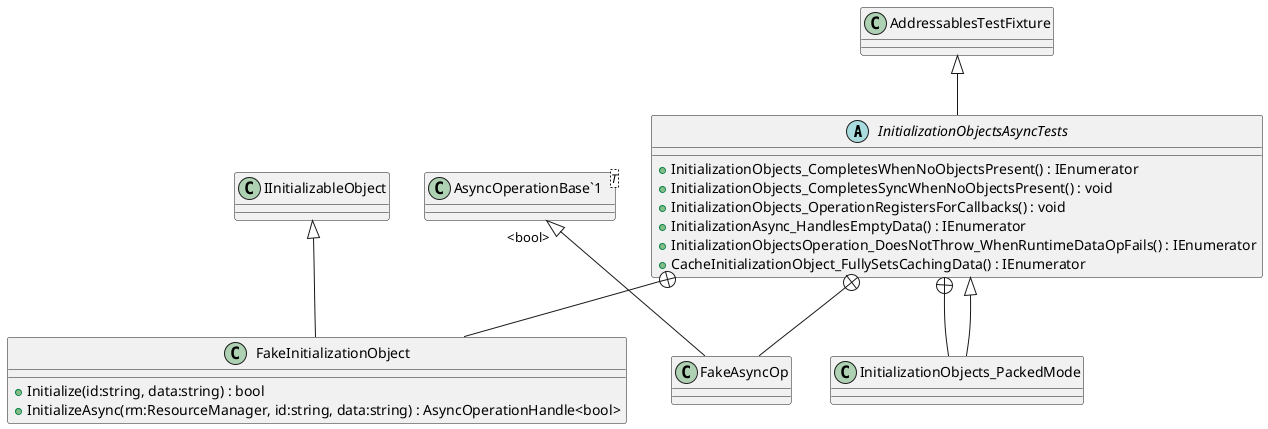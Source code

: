 @startuml
abstract class InitializationObjectsAsyncTests {
    + InitializationObjects_CompletesWhenNoObjectsPresent() : IEnumerator
    + InitializationObjects_CompletesSyncWhenNoObjectsPresent() : void
    + InitializationObjects_OperationRegistersForCallbacks() : void
    + InitializationAsync_HandlesEmptyData() : IEnumerator
    + InitializationObjectsOperation_DoesNotThrow_WhenRuntimeDataOpFails() : IEnumerator
    + CacheInitializationObject_FullySetsCachingData() : IEnumerator
}
class FakeInitializationObject {
    + Initialize(id:string, data:string) : bool
    + InitializeAsync(rm:ResourceManager, id:string, data:string) : AsyncOperationHandle<bool>
}
class FakeAsyncOp {
}
class InitializationObjects_PackedMode {
}
class "AsyncOperationBase`1"<T> {
}
AddressablesTestFixture <|-- InitializationObjectsAsyncTests
InitializationObjectsAsyncTests +-- FakeInitializationObject
IInitializableObject <|-- FakeInitializationObject
InitializationObjectsAsyncTests +-- FakeAsyncOp
"AsyncOperationBase`1" "<bool>" <|-- FakeAsyncOp
InitializationObjectsAsyncTests +-- InitializationObjects_PackedMode
InitializationObjectsAsyncTests <|-- InitializationObjects_PackedMode
@enduml
